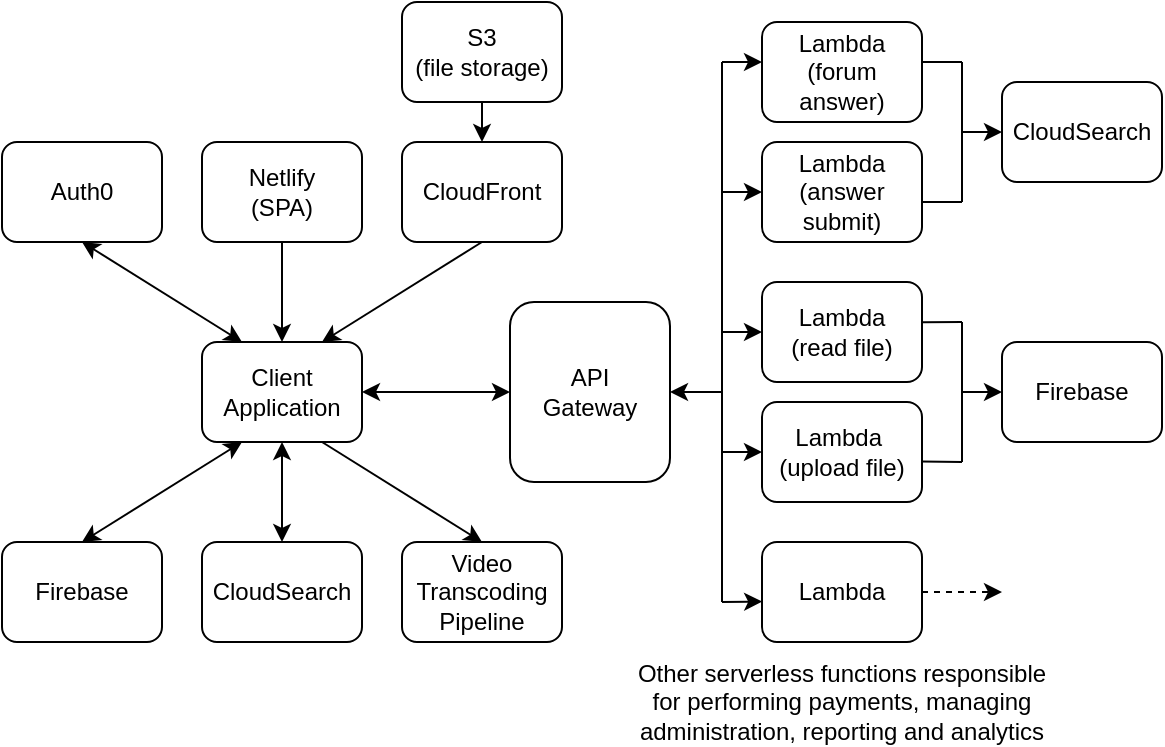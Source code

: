<mxfile version="14.4.2" type="device"><diagram id="0s-mqgD0gay3ICWaj7_h" name="Page-1"><mxGraphModel dx="1395" dy="842" grid="1" gridSize="10" guides="1" tooltips="1" connect="1" arrows="1" fold="1" page="1" pageScale="1" pageWidth="827" pageHeight="1169" math="0" shadow="0"><root><mxCell id="0"/><mxCell id="1" parent="0"/><mxCell id="2P765O2echoiNV-eKlw--1" value="Auth0" style="rounded=1;whiteSpace=wrap;html=1;" parent="1" vertex="1"><mxGeometry x="120" y="260" width="80" height="50" as="geometry"/></mxCell><mxCell id="2P765O2echoiNV-eKlw--3" value="S3&lt;br&gt;(file storage)" style="rounded=1;whiteSpace=wrap;html=1;" parent="1" vertex="1"><mxGeometry x="320" y="190" width="80" height="50" as="geometry"/></mxCell><mxCell id="2P765O2echoiNV-eKlw--4" value="Netlify&lt;br&gt;(SPA)" style="rounded=1;whiteSpace=wrap;html=1;" parent="1" vertex="1"><mxGeometry x="220" y="260" width="80" height="50" as="geometry"/></mxCell><mxCell id="2P765O2echoiNV-eKlw--5" value="CloudFront" style="rounded=1;whiteSpace=wrap;html=1;" parent="1" vertex="1"><mxGeometry x="320" y="260" width="80" height="50" as="geometry"/></mxCell><mxCell id="2P765O2echoiNV-eKlw--6" value="API&lt;br&gt;Gateway" style="rounded=1;whiteSpace=wrap;html=1;" parent="1" vertex="1"><mxGeometry x="374" y="340" width="80" height="90" as="geometry"/></mxCell><mxCell id="2P765O2echoiNV-eKlw--7" value="Video&lt;br&gt;Transcoding&lt;br&gt;Pipeline" style="rounded=1;whiteSpace=wrap;html=1;" parent="1" vertex="1"><mxGeometry x="320" y="460" width="80" height="50" as="geometry"/></mxCell><mxCell id="2P765O2echoiNV-eKlw--8" value="CloudSearch" style="rounded=1;whiteSpace=wrap;html=1;" parent="1" vertex="1"><mxGeometry x="220" y="460" width="80" height="50" as="geometry"/></mxCell><mxCell id="2P765O2echoiNV-eKlw--9" value="Firebase" style="rounded=1;whiteSpace=wrap;html=1;" parent="1" vertex="1"><mxGeometry x="120" y="460" width="80" height="50" as="geometry"/></mxCell><mxCell id="2P765O2echoiNV-eKlw--10" value="Client Application" style="rounded=1;whiteSpace=wrap;html=1;" parent="1" vertex="1"><mxGeometry x="220" y="360" width="80" height="50" as="geometry"/></mxCell><mxCell id="2P765O2echoiNV-eKlw--11" value="" style="endArrow=classic;startArrow=classic;html=1;exitX=0.5;exitY=1;exitDx=0;exitDy=0;entryX=0.25;entryY=0;entryDx=0;entryDy=0;" parent="1" source="2P765O2echoiNV-eKlw--1" target="2P765O2echoiNV-eKlw--10" edge="1"><mxGeometry width="50" height="50" relative="1" as="geometry"><mxPoint x="210" y="290" as="sourcePoint"/><mxPoint x="230" y="330" as="targetPoint"/></mxGeometry></mxCell><mxCell id="2P765O2echoiNV-eKlw--12" value="" style="endArrow=classic;html=1;exitX=0.5;exitY=1;exitDx=0;exitDy=0;entryX=0.5;entryY=0;entryDx=0;entryDy=0;" parent="1" source="2P765O2echoiNV-eKlw--4" target="2P765O2echoiNV-eKlw--10" edge="1"><mxGeometry width="50" height="50" relative="1" as="geometry"><mxPoint x="280" y="360" as="sourcePoint"/><mxPoint x="330" y="310" as="targetPoint"/></mxGeometry></mxCell><mxCell id="2P765O2echoiNV-eKlw--13" value="" style="endArrow=classic;html=1;exitX=0.5;exitY=1;exitDx=0;exitDy=0;" parent="1" source="2P765O2echoiNV-eKlw--3" target="2P765O2echoiNV-eKlw--5" edge="1"><mxGeometry width="50" height="50" relative="1" as="geometry"><mxPoint x="280" y="420" as="sourcePoint"/><mxPoint x="330" y="370" as="targetPoint"/></mxGeometry></mxCell><mxCell id="2P765O2echoiNV-eKlw--14" value="" style="endArrow=classic;html=1;entryX=0.75;entryY=0;entryDx=0;entryDy=0;exitX=0.5;exitY=1;exitDx=0;exitDy=0;" parent="1" source="2P765O2echoiNV-eKlw--5" target="2P765O2echoiNV-eKlw--10" edge="1"><mxGeometry width="50" height="50" relative="1" as="geometry"><mxPoint x="370" y="320" as="sourcePoint"/><mxPoint x="330" y="310" as="targetPoint"/></mxGeometry></mxCell><mxCell id="2P765O2echoiNV-eKlw--15" value="" style="endArrow=classic;startArrow=classic;html=1;exitX=0.5;exitY=0;exitDx=0;exitDy=0;entryX=0.25;entryY=1;entryDx=0;entryDy=0;" parent="1" source="2P765O2echoiNV-eKlw--9" target="2P765O2echoiNV-eKlw--10" edge="1"><mxGeometry width="50" height="50" relative="1" as="geometry"><mxPoint x="310" y="400" as="sourcePoint"/><mxPoint x="360" y="350" as="targetPoint"/></mxGeometry></mxCell><mxCell id="2P765O2echoiNV-eKlw--16" value="" style="endArrow=classic;startArrow=classic;html=1;exitX=0.5;exitY=1;exitDx=0;exitDy=0;entryX=0.5;entryY=0;entryDx=0;entryDy=0;" parent="1" source="2P765O2echoiNV-eKlw--10" target="2P765O2echoiNV-eKlw--8" edge="1"><mxGeometry width="50" height="50" relative="1" as="geometry"><mxPoint x="310" y="400" as="sourcePoint"/><mxPoint x="360" y="350" as="targetPoint"/></mxGeometry></mxCell><mxCell id="2P765O2echoiNV-eKlw--17" value="" style="endArrow=classic;html=1;exitX=0.75;exitY=1;exitDx=0;exitDy=0;entryX=0.5;entryY=0;entryDx=0;entryDy=0;" parent="1" source="2P765O2echoiNV-eKlw--10" target="2P765O2echoiNV-eKlw--7" edge="1"><mxGeometry width="50" height="50" relative="1" as="geometry"><mxPoint x="310" y="400" as="sourcePoint"/><mxPoint x="360" y="350" as="targetPoint"/></mxGeometry></mxCell><mxCell id="2P765O2echoiNV-eKlw--18" value="" style="endArrow=classic;startArrow=classic;html=1;exitX=1;exitY=0.5;exitDx=0;exitDy=0;entryX=0;entryY=0.5;entryDx=0;entryDy=0;" parent="1" source="2P765O2echoiNV-eKlw--10" target="2P765O2echoiNV-eKlw--6" edge="1"><mxGeometry width="50" height="50" relative="1" as="geometry"><mxPoint x="310" y="400" as="sourcePoint"/><mxPoint x="360" y="350" as="targetPoint"/></mxGeometry></mxCell><mxCell id="2P765O2echoiNV-eKlw--20" value="Lambda&lt;br&gt;(forum answer)" style="rounded=1;whiteSpace=wrap;html=1;" parent="1" vertex="1"><mxGeometry x="500" y="200" width="80" height="50" as="geometry"/></mxCell><mxCell id="2P765O2echoiNV-eKlw--21" value="Lambda (answer submit)" style="rounded=1;whiteSpace=wrap;html=1;" parent="1" vertex="1"><mxGeometry x="500" y="260" width="80" height="50" as="geometry"/></mxCell><mxCell id="2P765O2echoiNV-eKlw--22" value="Lambda &lt;br&gt;(read file)" style="rounded=1;whiteSpace=wrap;html=1;" parent="1" vertex="1"><mxGeometry x="500" y="330" width="80" height="50" as="geometry"/></mxCell><mxCell id="2P765O2echoiNV-eKlw--24" value="Lambda&amp;nbsp;&lt;br&gt;(upload file)" style="rounded=1;whiteSpace=wrap;html=1;" parent="1" vertex="1"><mxGeometry x="500" y="390" width="80" height="50" as="geometry"/></mxCell><mxCell id="2P765O2echoiNV-eKlw--25" value="Lambda" style="rounded=1;whiteSpace=wrap;html=1;" parent="1" vertex="1"><mxGeometry x="500" y="460" width="80" height="50" as="geometry"/></mxCell><mxCell id="2P765O2echoiNV-eKlw--26" value="" style="endArrow=none;html=1;" parent="1" edge="1"><mxGeometry width="50" height="50" relative="1" as="geometry"><mxPoint x="480" y="490" as="sourcePoint"/><mxPoint x="480" y="220" as="targetPoint"/></mxGeometry></mxCell><mxCell id="2P765O2echoiNV-eKlw--30" value="" style="endArrow=classic;html=1;entryX=0;entryY=0.4;entryDx=0;entryDy=0;entryPerimeter=0;" parent="1" target="2P765O2echoiNV-eKlw--20" edge="1"><mxGeometry width="50" height="50" relative="1" as="geometry"><mxPoint x="480" y="220" as="sourcePoint"/><mxPoint x="490" y="210" as="targetPoint"/></mxGeometry></mxCell><mxCell id="2P765O2echoiNV-eKlw--31" value="" style="endArrow=classic;html=1;entryX=0;entryY=0.5;entryDx=0;entryDy=0;" parent="1" target="2P765O2echoiNV-eKlw--21" edge="1"><mxGeometry width="50" height="50" relative="1" as="geometry"><mxPoint x="480" y="285" as="sourcePoint"/><mxPoint x="520" y="260" as="targetPoint"/></mxGeometry></mxCell><mxCell id="2P765O2echoiNV-eKlw--32" value="" style="endArrow=classic;html=1;entryX=0;entryY=0.5;entryDx=0;entryDy=0;" parent="1" target="2P765O2echoiNV-eKlw--22" edge="1"><mxGeometry width="50" height="50" relative="1" as="geometry"><mxPoint x="480" y="355" as="sourcePoint"/><mxPoint x="520" y="320" as="targetPoint"/></mxGeometry></mxCell><mxCell id="2P765O2echoiNV-eKlw--33" value="" style="endArrow=classic;html=1;entryX=0;entryY=0.5;entryDx=0;entryDy=0;" parent="1" target="2P765O2echoiNV-eKlw--24" edge="1"><mxGeometry width="50" height="50" relative="1" as="geometry"><mxPoint x="480" y="415" as="sourcePoint"/><mxPoint x="530" y="410" as="targetPoint"/></mxGeometry></mxCell><mxCell id="2P765O2echoiNV-eKlw--34" value="" style="endArrow=classic;html=1;entryX=0.001;entryY=0.596;entryDx=0;entryDy=0;entryPerimeter=0;" parent="1" target="2P765O2echoiNV-eKlw--25" edge="1"><mxGeometry width="50" height="50" relative="1" as="geometry"><mxPoint x="480" y="490" as="sourcePoint"/><mxPoint x="480" y="520" as="targetPoint"/></mxGeometry></mxCell><mxCell id="2P765O2echoiNV-eKlw--35" value="" style="endArrow=classic;html=1;entryX=1;entryY=0.5;entryDx=0;entryDy=0;" parent="1" target="2P765O2echoiNV-eKlw--6" edge="1"><mxGeometry width="50" height="50" relative="1" as="geometry"><mxPoint x="480" y="385" as="sourcePoint"/><mxPoint x="510" y="370" as="targetPoint"/></mxGeometry></mxCell><mxCell id="2P765O2echoiNV-eKlw--36" value="CloudSearch" style="rounded=1;whiteSpace=wrap;html=1;" parent="1" vertex="1"><mxGeometry x="620" y="230" width="80" height="50" as="geometry"/></mxCell><mxCell id="2P765O2echoiNV-eKlw--37" value="Firebase" style="rounded=1;whiteSpace=wrap;html=1;" parent="1" vertex="1"><mxGeometry x="620" y="360" width="80" height="50" as="geometry"/></mxCell><mxCell id="2P765O2echoiNV-eKlw--38" value="" style="endArrow=classic;html=1;entryX=0;entryY=0.5;entryDx=0;entryDy=0;" parent="1" target="2P765O2echoiNV-eKlw--36" edge="1"><mxGeometry width="50" height="50" relative="1" as="geometry"><mxPoint x="600" y="255" as="sourcePoint"/><mxPoint x="550" y="370" as="targetPoint"/></mxGeometry></mxCell><mxCell id="2P765O2echoiNV-eKlw--39" value="" style="endArrow=classic;html=1;entryX=0;entryY=0.5;entryDx=0;entryDy=0;" parent="1" target="2P765O2echoiNV-eKlw--37" edge="1"><mxGeometry width="50" height="50" relative="1" as="geometry"><mxPoint x="600" y="385" as="sourcePoint"/><mxPoint x="630" y="265" as="targetPoint"/></mxGeometry></mxCell><mxCell id="2P765O2echoiNV-eKlw--40" value="" style="endArrow=none;html=1;exitX=1.004;exitY=0.403;exitDx=0;exitDy=0;exitPerimeter=0;" parent="1" source="2P765O2echoiNV-eKlw--22" edge="1"><mxGeometry width="50" height="50" relative="1" as="geometry"><mxPoint x="590" y="330" as="sourcePoint"/><mxPoint x="600" y="350" as="targetPoint"/></mxGeometry></mxCell><mxCell id="2P765O2echoiNV-eKlw--41" value="" style="endArrow=none;html=1;exitX=0.996;exitY=0.594;exitDx=0;exitDy=0;exitPerimeter=0;" parent="1" source="2P765O2echoiNV-eKlw--24" edge="1"><mxGeometry width="50" height="50" relative="1" as="geometry"><mxPoint x="560" y="390" as="sourcePoint"/><mxPoint x="600" y="420" as="targetPoint"/></mxGeometry></mxCell><mxCell id="2P765O2echoiNV-eKlw--44" value="" style="endArrow=none;html=1;" parent="1" edge="1"><mxGeometry width="50" height="50" relative="1" as="geometry"><mxPoint x="600" y="420" as="sourcePoint"/><mxPoint x="600" y="350" as="targetPoint"/></mxGeometry></mxCell><mxCell id="2P765O2echoiNV-eKlw--45" value="" style="endArrow=none;html=1;" parent="1" edge="1"><mxGeometry width="50" height="50" relative="1" as="geometry"><mxPoint x="600" y="290" as="sourcePoint"/><mxPoint x="600" y="220" as="targetPoint"/></mxGeometry></mxCell><mxCell id="2P765O2echoiNV-eKlw--46" value="" style="endArrow=none;html=1;entryX=1.006;entryY=0.6;entryDx=0;entryDy=0;entryPerimeter=0;" parent="1" target="2P765O2echoiNV-eKlw--21" edge="1"><mxGeometry width="50" height="50" relative="1" as="geometry"><mxPoint x="600" y="290" as="sourcePoint"/><mxPoint x="650" y="230" as="targetPoint"/></mxGeometry></mxCell><mxCell id="2P765O2echoiNV-eKlw--47" value="" style="endArrow=none;html=1;entryX=0.998;entryY=0.4;entryDx=0;entryDy=0;entryPerimeter=0;" parent="1" target="2P765O2echoiNV-eKlw--20" edge="1"><mxGeometry width="50" height="50" relative="1" as="geometry"><mxPoint x="600" y="220" as="sourcePoint"/><mxPoint x="650" y="230" as="targetPoint"/></mxGeometry></mxCell><mxCell id="2P765O2echoiNV-eKlw--48" value="" style="endArrow=classic;html=1;exitX=1;exitY=0.5;exitDx=0;exitDy=0;dashed=1;" parent="1" source="2P765O2echoiNV-eKlw--25" edge="1"><mxGeometry width="50" height="50" relative="1" as="geometry"><mxPoint x="460" y="430" as="sourcePoint"/><mxPoint x="620" y="485" as="targetPoint"/></mxGeometry></mxCell><mxCell id="2P765O2echoiNV-eKlw--49" value="Other serverless functions responsible for performing payments, managing administration, reporting and analytics" style="text;html=1;strokeColor=none;fillColor=none;align=center;verticalAlign=middle;whiteSpace=wrap;rounded=0;" parent="1" vertex="1"><mxGeometry x="435" y="530" width="210" height="20" as="geometry"/></mxCell></root></mxGraphModel></diagram></mxfile>